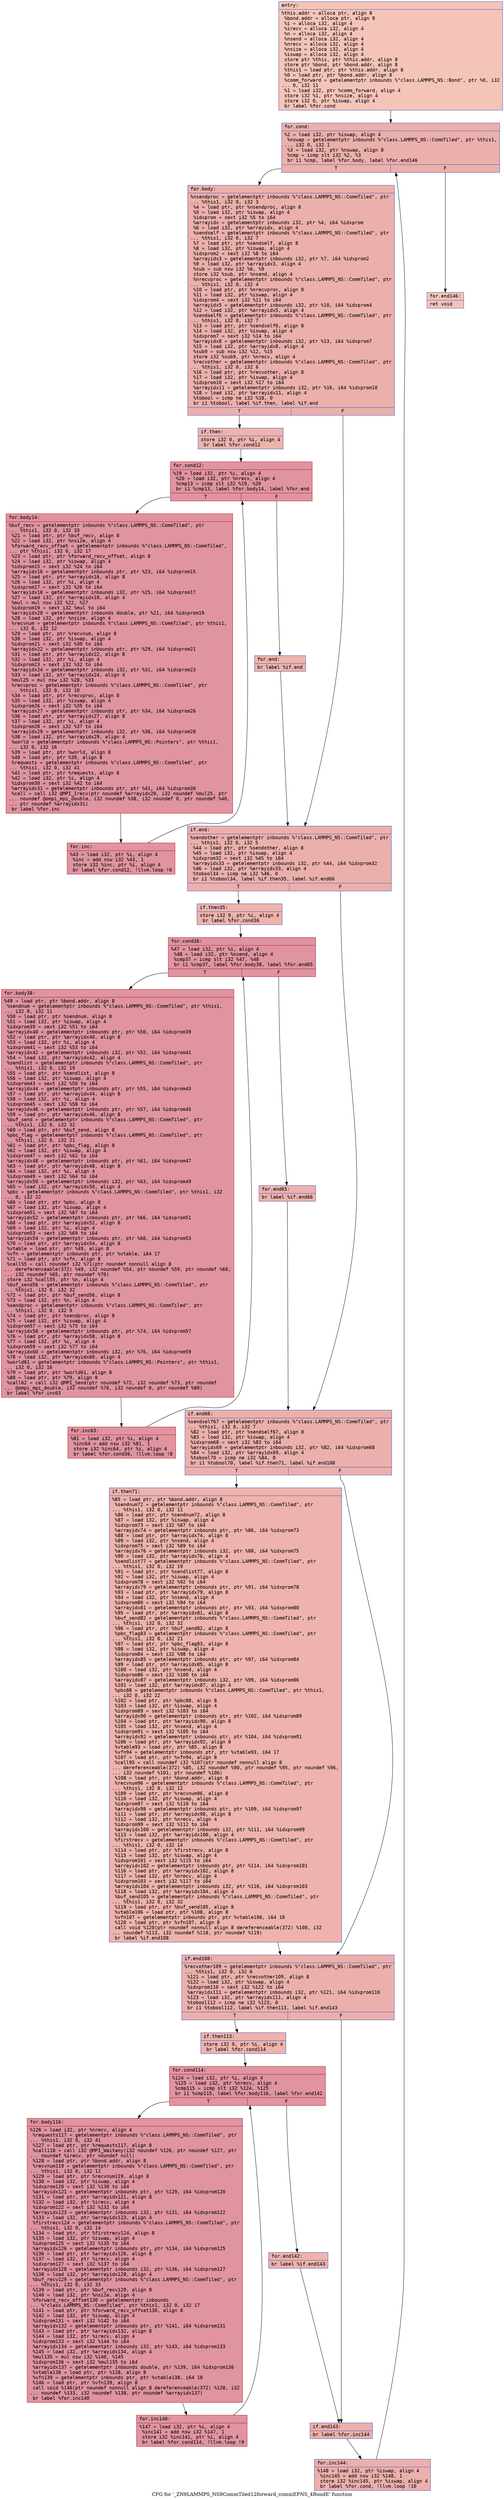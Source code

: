 digraph "CFG for '_ZN9LAMMPS_NS9CommTiled12forward_commEPNS_4BondE' function" {
	label="CFG for '_ZN9LAMMPS_NS9CommTiled12forward_commEPNS_4BondE' function";

	Node0x55607760f420 [shape=record,color="#3d50c3ff", style=filled, fillcolor="#e97a5f70" fontname="Courier",label="{entry:\l|  %this.addr = alloca ptr, align 8\l  %bond.addr = alloca ptr, align 8\l  %i = alloca i32, align 4\l  %irecv = alloca i32, align 4\l  %n = alloca i32, align 4\l  %nsend = alloca i32, align 4\l  %nrecv = alloca i32, align 4\l  %nsize = alloca i32, align 4\l  %iswap = alloca i32, align 4\l  store ptr %this, ptr %this.addr, align 8\l  store ptr %bond, ptr %bond.addr, align 8\l  %this1 = load ptr, ptr %this.addr, align 8\l  %0 = load ptr, ptr %bond.addr, align 8\l  %comm_forward = getelementptr inbounds %\"class.LAMMPS_NS::Bond\", ptr %0, i32\l... 0, i32 11\l  %1 = load i32, ptr %comm_forward, align 4\l  store i32 %1, ptr %nsize, align 4\l  store i32 0, ptr %iswap, align 4\l  br label %for.cond\l}"];
	Node0x55607760f420 -> Node0x556077610040[tooltip="entry -> for.cond\nProbability 100.00%" ];
	Node0x556077610040 [shape=record,color="#3d50c3ff", style=filled, fillcolor="#d24b4070" fontname="Courier",label="{for.cond:\l|  %2 = load i32, ptr %iswap, align 4\l  %nswap = getelementptr inbounds %\"class.LAMMPS_NS::CommTiled\", ptr %this1,\l... i32 0, i32 1\l  %3 = load i32, ptr %nswap, align 8\l  %cmp = icmp slt i32 %2, %3\l  br i1 %cmp, label %for.body, label %for.end146\l|{<s0>T|<s1>F}}"];
	Node0x556077610040:s0 -> Node0x556077613f40[tooltip="for.cond -> for.body\nProbability 96.88%" ];
	Node0x556077610040:s1 -> Node0x556077613fc0[tooltip="for.cond -> for.end146\nProbability 3.12%" ];
	Node0x556077613f40 [shape=record,color="#3d50c3ff", style=filled, fillcolor="#d24b4070" fontname="Courier",label="{for.body:\l|  %nsendproc = getelementptr inbounds %\"class.LAMMPS_NS::CommTiled\", ptr\l... %this1, i32 0, i32 3\l  %4 = load ptr, ptr %nsendproc, align 8\l  %5 = load i32, ptr %iswap, align 4\l  %idxprom = sext i32 %5 to i64\l  %arrayidx = getelementptr inbounds i32, ptr %4, i64 %idxprom\l  %6 = load i32, ptr %arrayidx, align 4\l  %sendself = getelementptr inbounds %\"class.LAMMPS_NS::CommTiled\", ptr\l... %this1, i32 0, i32 7\l  %7 = load ptr, ptr %sendself, align 8\l  %8 = load i32, ptr %iswap, align 4\l  %idxprom2 = sext i32 %8 to i64\l  %arrayidx3 = getelementptr inbounds i32, ptr %7, i64 %idxprom2\l  %9 = load i32, ptr %arrayidx3, align 4\l  %sub = sub nsw i32 %6, %9\l  store i32 %sub, ptr %nsend, align 4\l  %nrecvproc = getelementptr inbounds %\"class.LAMMPS_NS::CommTiled\", ptr\l... %this1, i32 0, i32 4\l  %10 = load ptr, ptr %nrecvproc, align 8\l  %11 = load i32, ptr %iswap, align 4\l  %idxprom4 = sext i32 %11 to i64\l  %arrayidx5 = getelementptr inbounds i32, ptr %10, i64 %idxprom4\l  %12 = load i32, ptr %arrayidx5, align 4\l  %sendself6 = getelementptr inbounds %\"class.LAMMPS_NS::CommTiled\", ptr\l... %this1, i32 0, i32 7\l  %13 = load ptr, ptr %sendself6, align 8\l  %14 = load i32, ptr %iswap, align 4\l  %idxprom7 = sext i32 %14 to i64\l  %arrayidx8 = getelementptr inbounds i32, ptr %13, i64 %idxprom7\l  %15 = load i32, ptr %arrayidx8, align 4\l  %sub9 = sub nsw i32 %12, %15\l  store i32 %sub9, ptr %nrecv, align 4\l  %recvother = getelementptr inbounds %\"class.LAMMPS_NS::CommTiled\", ptr\l... %this1, i32 0, i32 6\l  %16 = load ptr, ptr %recvother, align 8\l  %17 = load i32, ptr %iswap, align 4\l  %idxprom10 = sext i32 %17 to i64\l  %arrayidx11 = getelementptr inbounds i32, ptr %16, i64 %idxprom10\l  %18 = load i32, ptr %arrayidx11, align 4\l  %tobool = icmp ne i32 %18, 0\l  br i1 %tobool, label %if.then, label %if.end\l|{<s0>T|<s1>F}}"];
	Node0x556077613f40:s0 -> Node0x556077615920[tooltip="for.body -> if.then\nProbability 62.50%" ];
	Node0x556077613f40:s1 -> Node0x556077615990[tooltip="for.body -> if.end\nProbability 37.50%" ];
	Node0x556077615920 [shape=record,color="#3d50c3ff", style=filled, fillcolor="#d6524470" fontname="Courier",label="{if.then:\l|  store i32 0, ptr %i, align 4\l  br label %for.cond12\l}"];
	Node0x556077615920 -> Node0x556077615b50[tooltip="if.then -> for.cond12\nProbability 100.00%" ];
	Node0x556077615b50 [shape=record,color="#b70d28ff", style=filled, fillcolor="#b70d2870" fontname="Courier",label="{for.cond12:\l|  %19 = load i32, ptr %i, align 4\l  %20 = load i32, ptr %nrecv, align 4\l  %cmp13 = icmp slt i32 %19, %20\l  br i1 %cmp13, label %for.body14, label %for.end\l|{<s0>T|<s1>F}}"];
	Node0x556077615b50:s0 -> Node0x556077615df0[tooltip="for.cond12 -> for.body14\nProbability 96.88%" ];
	Node0x556077615b50:s1 -> Node0x556077615e70[tooltip="for.cond12 -> for.end\nProbability 3.12%" ];
	Node0x556077615df0 [shape=record,color="#b70d28ff", style=filled, fillcolor="#b70d2870" fontname="Courier",label="{for.body14:\l|  %buf_recv = getelementptr inbounds %\"class.LAMMPS_NS::CommTiled\", ptr\l... %this1, i32 0, i32 33\l  %21 = load ptr, ptr %buf_recv, align 8\l  %22 = load i32, ptr %nsize, align 4\l  %forward_recv_offset = getelementptr inbounds %\"class.LAMMPS_NS::CommTiled\",\l... ptr %this1, i32 0, i32 17\l  %23 = load ptr, ptr %forward_recv_offset, align 8\l  %24 = load i32, ptr %iswap, align 4\l  %idxprom15 = sext i32 %24 to i64\l  %arrayidx16 = getelementptr inbounds ptr, ptr %23, i64 %idxprom15\l  %25 = load ptr, ptr %arrayidx16, align 8\l  %26 = load i32, ptr %i, align 4\l  %idxprom17 = sext i32 %26 to i64\l  %arrayidx18 = getelementptr inbounds i32, ptr %25, i64 %idxprom17\l  %27 = load i32, ptr %arrayidx18, align 4\l  %mul = mul nsw i32 %22, %27\l  %idxprom19 = sext i32 %mul to i64\l  %arrayidx20 = getelementptr inbounds double, ptr %21, i64 %idxprom19\l  %28 = load i32, ptr %nsize, align 4\l  %recvnum = getelementptr inbounds %\"class.LAMMPS_NS::CommTiled\", ptr %this1,\l... i32 0, i32 12\l  %29 = load ptr, ptr %recvnum, align 8\l  %30 = load i32, ptr %iswap, align 4\l  %idxprom21 = sext i32 %30 to i64\l  %arrayidx22 = getelementptr inbounds ptr, ptr %29, i64 %idxprom21\l  %31 = load ptr, ptr %arrayidx22, align 8\l  %32 = load i32, ptr %i, align 4\l  %idxprom23 = sext i32 %32 to i64\l  %arrayidx24 = getelementptr inbounds i32, ptr %31, i64 %idxprom23\l  %33 = load i32, ptr %arrayidx24, align 4\l  %mul25 = mul nsw i32 %28, %33\l  %recvproc = getelementptr inbounds %\"class.LAMMPS_NS::CommTiled\", ptr\l... %this1, i32 0, i32 10\l  %34 = load ptr, ptr %recvproc, align 8\l  %35 = load i32, ptr %iswap, align 4\l  %idxprom26 = sext i32 %35 to i64\l  %arrayidx27 = getelementptr inbounds ptr, ptr %34, i64 %idxprom26\l  %36 = load ptr, ptr %arrayidx27, align 8\l  %37 = load i32, ptr %i, align 4\l  %idxprom28 = sext i32 %37 to i64\l  %arrayidx29 = getelementptr inbounds i32, ptr %36, i64 %idxprom28\l  %38 = load i32, ptr %arrayidx29, align 4\l  %world = getelementptr inbounds %\"class.LAMMPS_NS::Pointers\", ptr %this1,\l... i32 0, i32 16\l  %39 = load ptr, ptr %world, align 8\l  %40 = load ptr, ptr %39, align 8\l  %requests = getelementptr inbounds %\"class.LAMMPS_NS::CommTiled\", ptr\l... %this1, i32 0, i32 41\l  %41 = load ptr, ptr %requests, align 8\l  %42 = load i32, ptr %i, align 4\l  %idxprom30 = sext i32 %42 to i64\l  %arrayidx31 = getelementptr inbounds ptr, ptr %41, i64 %idxprom30\l  %call = call i32 @MPI_Irecv(ptr noundef %arrayidx20, i32 noundef %mul25, ptr\l... noundef @ompi_mpi_double, i32 noundef %38, i32 noundef 0, ptr noundef %40,\l... ptr noundef %arrayidx31)\l  br label %for.inc\l}"];
	Node0x556077615df0 -> Node0x5560776182d0[tooltip="for.body14 -> for.inc\nProbability 100.00%" ];
	Node0x5560776182d0 [shape=record,color="#b70d28ff", style=filled, fillcolor="#b70d2870" fontname="Courier",label="{for.inc:\l|  %43 = load i32, ptr %i, align 4\l  %inc = add nsw i32 %43, 1\l  store i32 %inc, ptr %i, align 4\l  br label %for.cond12, !llvm.loop !6\l}"];
	Node0x5560776182d0 -> Node0x556077615b50[tooltip="for.inc -> for.cond12\nProbability 100.00%" ];
	Node0x556077615e70 [shape=record,color="#3d50c3ff", style=filled, fillcolor="#d6524470" fontname="Courier",label="{for.end:\l|  br label %if.end\l}"];
	Node0x556077615e70 -> Node0x556077615990[tooltip="for.end -> if.end\nProbability 100.00%" ];
	Node0x556077615990 [shape=record,color="#3d50c3ff", style=filled, fillcolor="#d24b4070" fontname="Courier",label="{if.end:\l|  %sendother = getelementptr inbounds %\"class.LAMMPS_NS::CommTiled\", ptr\l... %this1, i32 0, i32 5\l  %44 = load ptr, ptr %sendother, align 8\l  %45 = load i32, ptr %iswap, align 4\l  %idxprom32 = sext i32 %45 to i64\l  %arrayidx33 = getelementptr inbounds i32, ptr %44, i64 %idxprom32\l  %46 = load i32, ptr %arrayidx33, align 4\l  %tobool34 = icmp ne i32 %46, 0\l  br i1 %tobool34, label %if.then35, label %if.end66\l|{<s0>T|<s1>F}}"];
	Node0x556077615990:s0 -> Node0x556077618ac0[tooltip="if.end -> if.then35\nProbability 62.50%" ];
	Node0x556077615990:s1 -> Node0x556077618b40[tooltip="if.end -> if.end66\nProbability 37.50%" ];
	Node0x556077618ac0 [shape=record,color="#3d50c3ff", style=filled, fillcolor="#d6524470" fontname="Courier",label="{if.then35:\l|  store i32 0, ptr %i, align 4\l  br label %for.cond36\l}"];
	Node0x556077618ac0 -> Node0x556077618d10[tooltip="if.then35 -> for.cond36\nProbability 100.00%" ];
	Node0x556077618d10 [shape=record,color="#b70d28ff", style=filled, fillcolor="#b70d2870" fontname="Courier",label="{for.cond36:\l|  %47 = load i32, ptr %i, align 4\l  %48 = load i32, ptr %nsend, align 4\l  %cmp37 = icmp slt i32 %47, %48\l  br i1 %cmp37, label %for.body38, label %for.end65\l|{<s0>T|<s1>F}}"];
	Node0x556077618d10:s0 -> Node0x5560776197c0[tooltip="for.cond36 -> for.body38\nProbability 96.88%" ];
	Node0x556077618d10:s1 -> Node0x556077619840[tooltip="for.cond36 -> for.end65\nProbability 3.12%" ];
	Node0x5560776197c0 [shape=record,color="#b70d28ff", style=filled, fillcolor="#b70d2870" fontname="Courier",label="{for.body38:\l|  %49 = load ptr, ptr %bond.addr, align 8\l  %sendnum = getelementptr inbounds %\"class.LAMMPS_NS::CommTiled\", ptr %this1,\l... i32 0, i32 11\l  %50 = load ptr, ptr %sendnum, align 8\l  %51 = load i32, ptr %iswap, align 4\l  %idxprom39 = sext i32 %51 to i64\l  %arrayidx40 = getelementptr inbounds ptr, ptr %50, i64 %idxprom39\l  %52 = load ptr, ptr %arrayidx40, align 8\l  %53 = load i32, ptr %i, align 4\l  %idxprom41 = sext i32 %53 to i64\l  %arrayidx42 = getelementptr inbounds i32, ptr %52, i64 %idxprom41\l  %54 = load i32, ptr %arrayidx42, align 4\l  %sendlist = getelementptr inbounds %\"class.LAMMPS_NS::CommTiled\", ptr\l... %this1, i32 0, i32 19\l  %55 = load ptr, ptr %sendlist, align 8\l  %56 = load i32, ptr %iswap, align 4\l  %idxprom43 = sext i32 %56 to i64\l  %arrayidx44 = getelementptr inbounds ptr, ptr %55, i64 %idxprom43\l  %57 = load ptr, ptr %arrayidx44, align 8\l  %58 = load i32, ptr %i, align 4\l  %idxprom45 = sext i32 %58 to i64\l  %arrayidx46 = getelementptr inbounds ptr, ptr %57, i64 %idxprom45\l  %59 = load ptr, ptr %arrayidx46, align 8\l  %buf_send = getelementptr inbounds %\"class.LAMMPS_NS::CommTiled\", ptr\l... %this1, i32 0, i32 32\l  %60 = load ptr, ptr %buf_send, align 8\l  %pbc_flag = getelementptr inbounds %\"class.LAMMPS_NS::CommTiled\", ptr\l... %this1, i32 0, i32 21\l  %61 = load ptr, ptr %pbc_flag, align 8\l  %62 = load i32, ptr %iswap, align 4\l  %idxprom47 = sext i32 %62 to i64\l  %arrayidx48 = getelementptr inbounds ptr, ptr %61, i64 %idxprom47\l  %63 = load ptr, ptr %arrayidx48, align 8\l  %64 = load i32, ptr %i, align 4\l  %idxprom49 = sext i32 %64 to i64\l  %arrayidx50 = getelementptr inbounds i32, ptr %63, i64 %idxprom49\l  %65 = load i32, ptr %arrayidx50, align 4\l  %pbc = getelementptr inbounds %\"class.LAMMPS_NS::CommTiled\", ptr %this1, i32\l... 0, i32 22\l  %66 = load ptr, ptr %pbc, align 8\l  %67 = load i32, ptr %iswap, align 4\l  %idxprom51 = sext i32 %67 to i64\l  %arrayidx52 = getelementptr inbounds ptr, ptr %66, i64 %idxprom51\l  %68 = load ptr, ptr %arrayidx52, align 8\l  %69 = load i32, ptr %i, align 4\l  %idxprom53 = sext i32 %69 to i64\l  %arrayidx54 = getelementptr inbounds ptr, ptr %68, i64 %idxprom53\l  %70 = load ptr, ptr %arrayidx54, align 8\l  %vtable = load ptr, ptr %49, align 8\l  %vfn = getelementptr inbounds ptr, ptr %vtable, i64 17\l  %71 = load ptr, ptr %vfn, align 8\l  %call55 = call noundef i32 %71(ptr noundef nonnull align 8\l... dereferenceable(372) %49, i32 noundef %54, ptr noundef %59, ptr noundef %60,\l... i32 noundef %65, ptr noundef %70)\l  store i32 %call55, ptr %n, align 4\l  %buf_send56 = getelementptr inbounds %\"class.LAMMPS_NS::CommTiled\", ptr\l... %this1, i32 0, i32 32\l  %72 = load ptr, ptr %buf_send56, align 8\l  %73 = load i32, ptr %n, align 4\l  %sendproc = getelementptr inbounds %\"class.LAMMPS_NS::CommTiled\", ptr\l... %this1, i32 0, i32 9\l  %74 = load ptr, ptr %sendproc, align 8\l  %75 = load i32, ptr %iswap, align 4\l  %idxprom57 = sext i32 %75 to i64\l  %arrayidx58 = getelementptr inbounds ptr, ptr %74, i64 %idxprom57\l  %76 = load ptr, ptr %arrayidx58, align 8\l  %77 = load i32, ptr %i, align 4\l  %idxprom59 = sext i32 %77 to i64\l  %arrayidx60 = getelementptr inbounds i32, ptr %76, i64 %idxprom59\l  %78 = load i32, ptr %arrayidx60, align 4\l  %world61 = getelementptr inbounds %\"class.LAMMPS_NS::Pointers\", ptr %this1,\l... i32 0, i32 16\l  %79 = load ptr, ptr %world61, align 8\l  %80 = load ptr, ptr %79, align 8\l  %call62 = call i32 @MPI_Send(ptr noundef %72, i32 noundef %73, ptr noundef\l... @ompi_mpi_double, i32 noundef %78, i32 noundef 0, ptr noundef %80)\l  br label %for.inc63\l}"];
	Node0x5560776197c0 -> Node0x55607761cad0[tooltip="for.body38 -> for.inc63\nProbability 100.00%" ];
	Node0x55607761cad0 [shape=record,color="#b70d28ff", style=filled, fillcolor="#b70d2870" fontname="Courier",label="{for.inc63:\l|  %81 = load i32, ptr %i, align 4\l  %inc64 = add nsw i32 %81, 1\l  store i32 %inc64, ptr %i, align 4\l  br label %for.cond36, !llvm.loop !8\l}"];
	Node0x55607761cad0 -> Node0x556077618d10[tooltip="for.inc63 -> for.cond36\nProbability 100.00%" ];
	Node0x556077619840 [shape=record,color="#3d50c3ff", style=filled, fillcolor="#d6524470" fontname="Courier",label="{for.end65:\l|  br label %if.end66\l}"];
	Node0x556077619840 -> Node0x556077618b40[tooltip="for.end65 -> if.end66\nProbability 100.00%" ];
	Node0x556077618b40 [shape=record,color="#3d50c3ff", style=filled, fillcolor="#d24b4070" fontname="Courier",label="{if.end66:\l|  %sendself67 = getelementptr inbounds %\"class.LAMMPS_NS::CommTiled\", ptr\l... %this1, i32 0, i32 7\l  %82 = load ptr, ptr %sendself67, align 8\l  %83 = load i32, ptr %iswap, align 4\l  %idxprom68 = sext i32 %83 to i64\l  %arrayidx69 = getelementptr inbounds i32, ptr %82, i64 %idxprom68\l  %84 = load i32, ptr %arrayidx69, align 4\l  %tobool70 = icmp ne i32 %84, 0\l  br i1 %tobool70, label %if.then71, label %if.end108\l|{<s0>T|<s1>F}}"];
	Node0x556077618b40:s0 -> Node0x55607761d470[tooltip="if.end66 -> if.then71\nProbability 62.50%" ];
	Node0x556077618b40:s1 -> Node0x55607761d4f0[tooltip="if.end66 -> if.end108\nProbability 37.50%" ];
	Node0x55607761d470 [shape=record,color="#3d50c3ff", style=filled, fillcolor="#d6524470" fontname="Courier",label="{if.then71:\l|  %85 = load ptr, ptr %bond.addr, align 8\l  %sendnum72 = getelementptr inbounds %\"class.LAMMPS_NS::CommTiled\", ptr\l... %this1, i32 0, i32 11\l  %86 = load ptr, ptr %sendnum72, align 8\l  %87 = load i32, ptr %iswap, align 4\l  %idxprom73 = sext i32 %87 to i64\l  %arrayidx74 = getelementptr inbounds ptr, ptr %86, i64 %idxprom73\l  %88 = load ptr, ptr %arrayidx74, align 8\l  %89 = load i32, ptr %nsend, align 4\l  %idxprom75 = sext i32 %89 to i64\l  %arrayidx76 = getelementptr inbounds i32, ptr %88, i64 %idxprom75\l  %90 = load i32, ptr %arrayidx76, align 4\l  %sendlist77 = getelementptr inbounds %\"class.LAMMPS_NS::CommTiled\", ptr\l... %this1, i32 0, i32 19\l  %91 = load ptr, ptr %sendlist77, align 8\l  %92 = load i32, ptr %iswap, align 4\l  %idxprom78 = sext i32 %92 to i64\l  %arrayidx79 = getelementptr inbounds ptr, ptr %91, i64 %idxprom78\l  %93 = load ptr, ptr %arrayidx79, align 8\l  %94 = load i32, ptr %nsend, align 4\l  %idxprom80 = sext i32 %94 to i64\l  %arrayidx81 = getelementptr inbounds ptr, ptr %93, i64 %idxprom80\l  %95 = load ptr, ptr %arrayidx81, align 8\l  %buf_send82 = getelementptr inbounds %\"class.LAMMPS_NS::CommTiled\", ptr\l... %this1, i32 0, i32 32\l  %96 = load ptr, ptr %buf_send82, align 8\l  %pbc_flag83 = getelementptr inbounds %\"class.LAMMPS_NS::CommTiled\", ptr\l... %this1, i32 0, i32 21\l  %97 = load ptr, ptr %pbc_flag83, align 8\l  %98 = load i32, ptr %iswap, align 4\l  %idxprom84 = sext i32 %98 to i64\l  %arrayidx85 = getelementptr inbounds ptr, ptr %97, i64 %idxprom84\l  %99 = load ptr, ptr %arrayidx85, align 8\l  %100 = load i32, ptr %nsend, align 4\l  %idxprom86 = sext i32 %100 to i64\l  %arrayidx87 = getelementptr inbounds i32, ptr %99, i64 %idxprom86\l  %101 = load i32, ptr %arrayidx87, align 4\l  %pbc88 = getelementptr inbounds %\"class.LAMMPS_NS::CommTiled\", ptr %this1,\l... i32 0, i32 22\l  %102 = load ptr, ptr %pbc88, align 8\l  %103 = load i32, ptr %iswap, align 4\l  %idxprom89 = sext i32 %103 to i64\l  %arrayidx90 = getelementptr inbounds ptr, ptr %102, i64 %idxprom89\l  %104 = load ptr, ptr %arrayidx90, align 8\l  %105 = load i32, ptr %nsend, align 4\l  %idxprom91 = sext i32 %105 to i64\l  %arrayidx92 = getelementptr inbounds ptr, ptr %104, i64 %idxprom91\l  %106 = load ptr, ptr %arrayidx92, align 8\l  %vtable93 = load ptr, ptr %85, align 8\l  %vfn94 = getelementptr inbounds ptr, ptr %vtable93, i64 17\l  %107 = load ptr, ptr %vfn94, align 8\l  %call95 = call noundef i32 %107(ptr noundef nonnull align 8\l... dereferenceable(372) %85, i32 noundef %90, ptr noundef %95, ptr noundef %96,\l... i32 noundef %101, ptr noundef %106)\l  %108 = load ptr, ptr %bond.addr, align 8\l  %recvnum96 = getelementptr inbounds %\"class.LAMMPS_NS::CommTiled\", ptr\l... %this1, i32 0, i32 12\l  %109 = load ptr, ptr %recvnum96, align 8\l  %110 = load i32, ptr %iswap, align 4\l  %idxprom97 = sext i32 %110 to i64\l  %arrayidx98 = getelementptr inbounds ptr, ptr %109, i64 %idxprom97\l  %111 = load ptr, ptr %arrayidx98, align 8\l  %112 = load i32, ptr %nrecv, align 4\l  %idxprom99 = sext i32 %112 to i64\l  %arrayidx100 = getelementptr inbounds i32, ptr %111, i64 %idxprom99\l  %113 = load i32, ptr %arrayidx100, align 4\l  %firstrecv = getelementptr inbounds %\"class.LAMMPS_NS::CommTiled\", ptr\l... %this1, i32 0, i32 14\l  %114 = load ptr, ptr %firstrecv, align 8\l  %115 = load i32, ptr %iswap, align 4\l  %idxprom101 = sext i32 %115 to i64\l  %arrayidx102 = getelementptr inbounds ptr, ptr %114, i64 %idxprom101\l  %116 = load ptr, ptr %arrayidx102, align 8\l  %117 = load i32, ptr %nrecv, align 4\l  %idxprom103 = sext i32 %117 to i64\l  %arrayidx104 = getelementptr inbounds i32, ptr %116, i64 %idxprom103\l  %118 = load i32, ptr %arrayidx104, align 4\l  %buf_send105 = getelementptr inbounds %\"class.LAMMPS_NS::CommTiled\", ptr\l... %this1, i32 0, i32 32\l  %119 = load ptr, ptr %buf_send105, align 8\l  %vtable106 = load ptr, ptr %108, align 8\l  %vfn107 = getelementptr inbounds ptr, ptr %vtable106, i64 18\l  %120 = load ptr, ptr %vfn107, align 8\l  call void %120(ptr noundef nonnull align 8 dereferenceable(372) %108, i32\l... noundef %113, i32 noundef %118, ptr noundef %119)\l  br label %if.end108\l}"];
	Node0x55607761d470 -> Node0x55607761d4f0[tooltip="if.then71 -> if.end108\nProbability 100.00%" ];
	Node0x55607761d4f0 [shape=record,color="#3d50c3ff", style=filled, fillcolor="#d24b4070" fontname="Courier",label="{if.end108:\l|  %recvother109 = getelementptr inbounds %\"class.LAMMPS_NS::CommTiled\", ptr\l... %this1, i32 0, i32 6\l  %121 = load ptr, ptr %recvother109, align 8\l  %122 = load i32, ptr %iswap, align 4\l  %idxprom110 = sext i32 %122 to i64\l  %arrayidx111 = getelementptr inbounds i32, ptr %121, i64 %idxprom110\l  %123 = load i32, ptr %arrayidx111, align 4\l  %tobool112 = icmp ne i32 %123, 0\l  br i1 %tobool112, label %if.then113, label %if.end143\l|{<s0>T|<s1>F}}"];
	Node0x55607761d4f0:s0 -> Node0x556077621400[tooltip="if.end108 -> if.then113\nProbability 62.50%" ];
	Node0x55607761d4f0:s1 -> Node0x556077621480[tooltip="if.end108 -> if.end143\nProbability 37.50%" ];
	Node0x556077621400 [shape=record,color="#3d50c3ff", style=filled, fillcolor="#d6524470" fontname="Courier",label="{if.then113:\l|  store i32 0, ptr %i, align 4\l  br label %for.cond114\l}"];
	Node0x556077621400 -> Node0x556077621650[tooltip="if.then113 -> for.cond114\nProbability 100.00%" ];
	Node0x556077621650 [shape=record,color="#b70d28ff", style=filled, fillcolor="#b70d2870" fontname="Courier",label="{for.cond114:\l|  %124 = load i32, ptr %i, align 4\l  %125 = load i32, ptr %nrecv, align 4\l  %cmp115 = icmp slt i32 %124, %125\l  br i1 %cmp115, label %for.body116, label %for.end142\l|{<s0>T|<s1>F}}"];
	Node0x556077621650:s0 -> Node0x5560776218d0[tooltip="for.cond114 -> for.body116\nProbability 96.88%" ];
	Node0x556077621650:s1 -> Node0x556077621950[tooltip="for.cond114 -> for.end142\nProbability 3.12%" ];
	Node0x5560776218d0 [shape=record,color="#b70d28ff", style=filled, fillcolor="#b70d2870" fontname="Courier",label="{for.body116:\l|  %126 = load i32, ptr %nrecv, align 4\l  %requests117 = getelementptr inbounds %\"class.LAMMPS_NS::CommTiled\", ptr\l... %this1, i32 0, i32 41\l  %127 = load ptr, ptr %requests117, align 8\l  %call118 = call i32 @MPI_Waitany(i32 noundef %126, ptr noundef %127, ptr\l... noundef %irecv, ptr noundef null)\l  %128 = load ptr, ptr %bond.addr, align 8\l  %recvnum119 = getelementptr inbounds %\"class.LAMMPS_NS::CommTiled\", ptr\l... %this1, i32 0, i32 12\l  %129 = load ptr, ptr %recvnum119, align 8\l  %130 = load i32, ptr %iswap, align 4\l  %idxprom120 = sext i32 %130 to i64\l  %arrayidx121 = getelementptr inbounds ptr, ptr %129, i64 %idxprom120\l  %131 = load ptr, ptr %arrayidx121, align 8\l  %132 = load i32, ptr %irecv, align 4\l  %idxprom122 = sext i32 %132 to i64\l  %arrayidx123 = getelementptr inbounds i32, ptr %131, i64 %idxprom122\l  %133 = load i32, ptr %arrayidx123, align 4\l  %firstrecv124 = getelementptr inbounds %\"class.LAMMPS_NS::CommTiled\", ptr\l... %this1, i32 0, i32 14\l  %134 = load ptr, ptr %firstrecv124, align 8\l  %135 = load i32, ptr %iswap, align 4\l  %idxprom125 = sext i32 %135 to i64\l  %arrayidx126 = getelementptr inbounds ptr, ptr %134, i64 %idxprom125\l  %136 = load ptr, ptr %arrayidx126, align 8\l  %137 = load i32, ptr %irecv, align 4\l  %idxprom127 = sext i32 %137 to i64\l  %arrayidx128 = getelementptr inbounds i32, ptr %136, i64 %idxprom127\l  %138 = load i32, ptr %arrayidx128, align 4\l  %buf_recv129 = getelementptr inbounds %\"class.LAMMPS_NS::CommTiled\", ptr\l... %this1, i32 0, i32 33\l  %139 = load ptr, ptr %buf_recv129, align 8\l  %140 = load i32, ptr %nsize, align 4\l  %forward_recv_offset130 = getelementptr inbounds\l... %\"class.LAMMPS_NS::CommTiled\", ptr %this1, i32 0, i32 17\l  %141 = load ptr, ptr %forward_recv_offset130, align 8\l  %142 = load i32, ptr %iswap, align 4\l  %idxprom131 = sext i32 %142 to i64\l  %arrayidx132 = getelementptr inbounds ptr, ptr %141, i64 %idxprom131\l  %143 = load ptr, ptr %arrayidx132, align 8\l  %144 = load i32, ptr %irecv, align 4\l  %idxprom133 = sext i32 %144 to i64\l  %arrayidx134 = getelementptr inbounds i32, ptr %143, i64 %idxprom133\l  %145 = load i32, ptr %arrayidx134, align 4\l  %mul135 = mul nsw i32 %140, %145\l  %idxprom136 = sext i32 %mul135 to i64\l  %arrayidx137 = getelementptr inbounds double, ptr %139, i64 %idxprom136\l  %vtable138 = load ptr, ptr %128, align 8\l  %vfn139 = getelementptr inbounds ptr, ptr %vtable138, i64 18\l  %146 = load ptr, ptr %vfn139, align 8\l  call void %146(ptr noundef nonnull align 8 dereferenceable(372) %128, i32\l... noundef %133, i32 noundef %138, ptr noundef %arrayidx137)\l  br label %for.inc140\l}"];
	Node0x5560776218d0 -> Node0x556077623920[tooltip="for.body116 -> for.inc140\nProbability 100.00%" ];
	Node0x556077623920 [shape=record,color="#b70d28ff", style=filled, fillcolor="#b70d2870" fontname="Courier",label="{for.inc140:\l|  %147 = load i32, ptr %i, align 4\l  %inc141 = add nsw i32 %147, 1\l  store i32 %inc141, ptr %i, align 4\l  br label %for.cond114, !llvm.loop !9\l}"];
	Node0x556077623920 -> Node0x556077621650[tooltip="for.inc140 -> for.cond114\nProbability 100.00%" ];
	Node0x556077621950 [shape=record,color="#3d50c3ff", style=filled, fillcolor="#d6524470" fontname="Courier",label="{for.end142:\l|  br label %if.end143\l}"];
	Node0x556077621950 -> Node0x556077621480[tooltip="for.end142 -> if.end143\nProbability 100.00%" ];
	Node0x556077621480 [shape=record,color="#3d50c3ff", style=filled, fillcolor="#d24b4070" fontname="Courier",label="{if.end143:\l|  br label %for.inc144\l}"];
	Node0x556077621480 -> Node0x556077623dc0[tooltip="if.end143 -> for.inc144\nProbability 100.00%" ];
	Node0x556077623dc0 [shape=record,color="#3d50c3ff", style=filled, fillcolor="#d24b4070" fontname="Courier",label="{for.inc144:\l|  %148 = load i32, ptr %iswap, align 4\l  %inc145 = add nsw i32 %148, 1\l  store i32 %inc145, ptr %iswap, align 4\l  br label %for.cond, !llvm.loop !10\l}"];
	Node0x556077623dc0 -> Node0x556077610040[tooltip="for.inc144 -> for.cond\nProbability 100.00%" ];
	Node0x556077613fc0 [shape=record,color="#3d50c3ff", style=filled, fillcolor="#e97a5f70" fontname="Courier",label="{for.end146:\l|  ret void\l}"];
}
